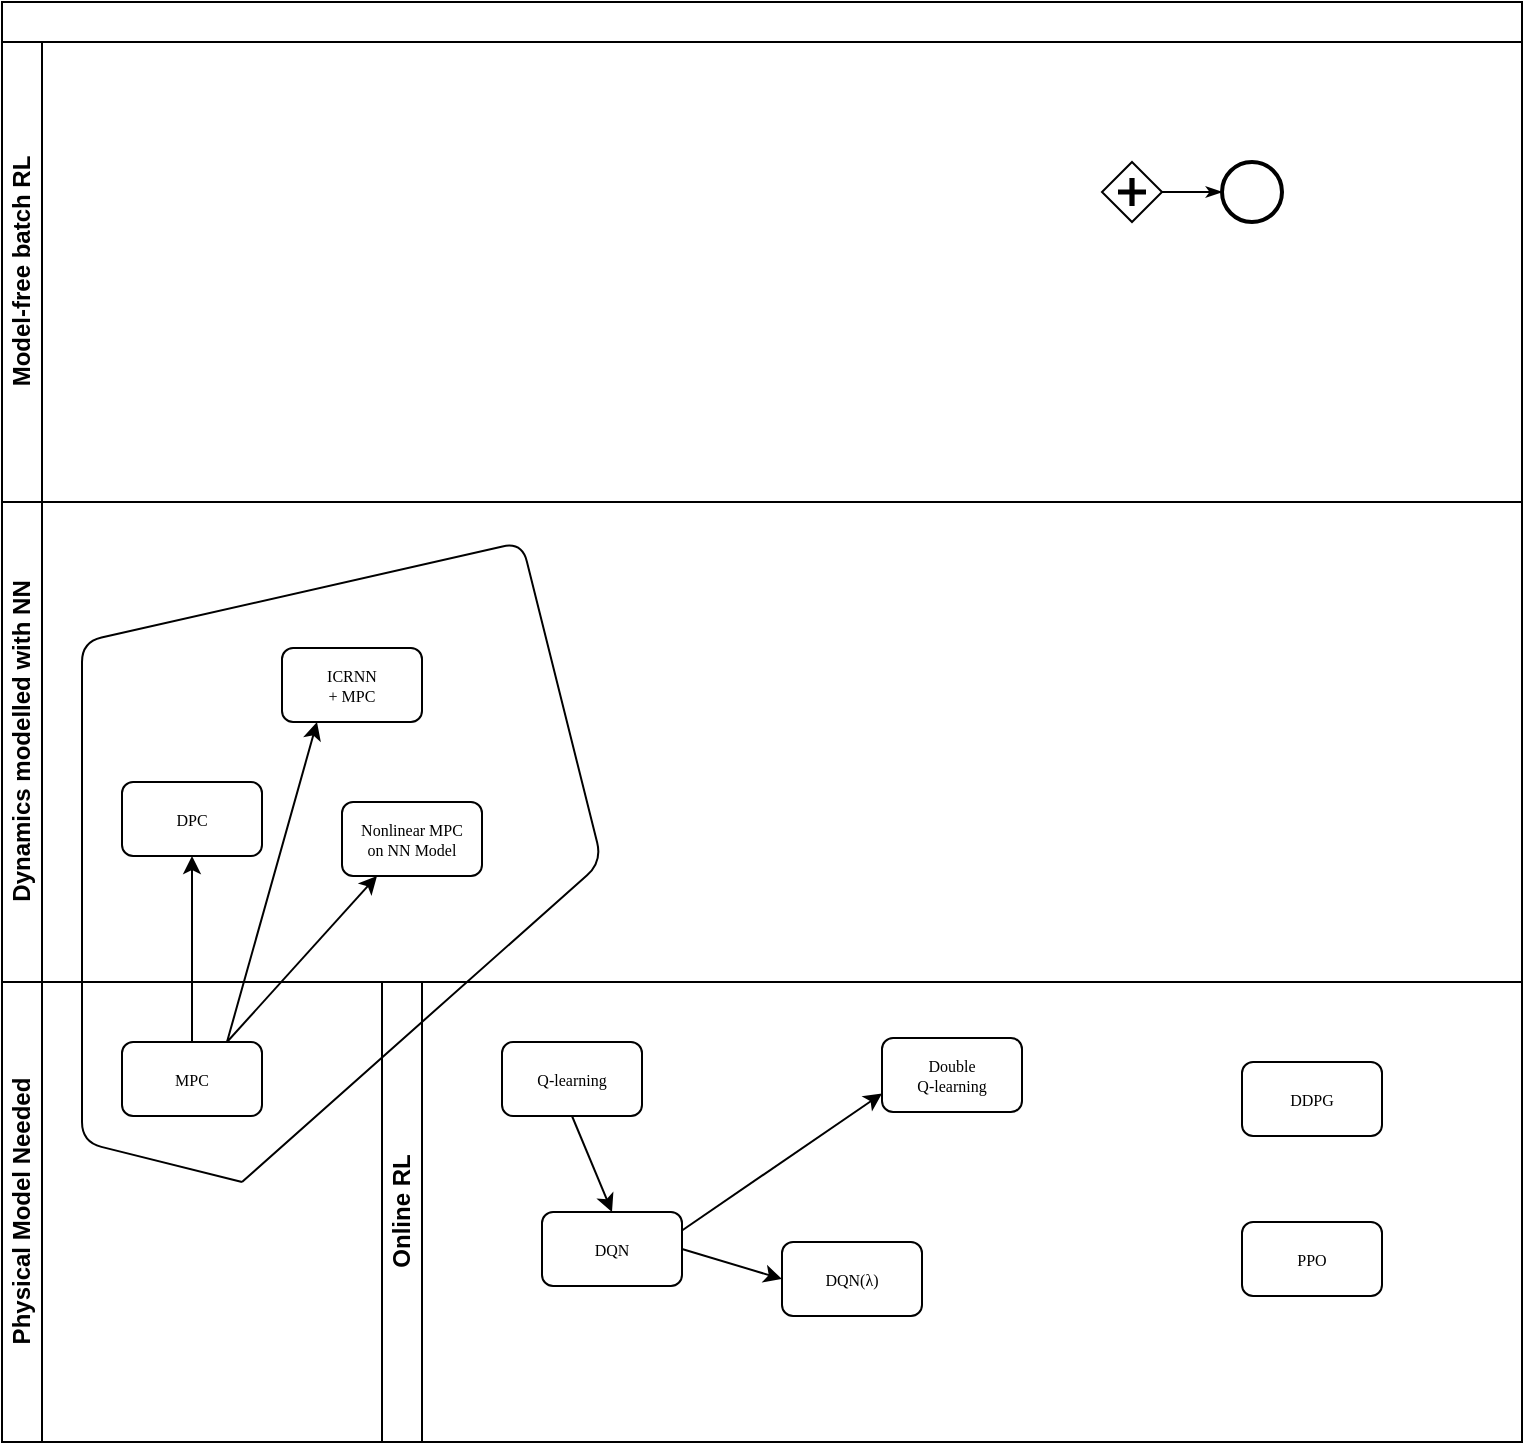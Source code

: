<mxfile version="11.1.5" type="device" pages="1"><diagram name="Page-1" id="c7488fd3-1785-93aa-aadb-54a6760d102a"><mxGraphModel dx="1422" dy="835" grid="1" gridSize="10" guides="1" tooltips="1" connect="1" arrows="1" fold="1" page="1" pageScale="1" pageWidth="1100" pageHeight="850" background="#ffffff" math="0" shadow="0"><root><mxCell id="0"/><mxCell id="1" parent="0"/><mxCell id="2b4e8129b02d487f-1" value="" style="swimlane;html=1;childLayout=stackLayout;horizontal=1;startSize=20;horizontalStack=0;rounded=0;shadow=0;labelBackgroundColor=none;strokeColor=#000000;strokeWidth=1;fillColor=#ffffff;fontFamily=Verdana;fontSize=8;fontColor=#000000;align=center;" parent="1" vertex="1"><mxGeometry x="100" y="70" width="760" height="720" as="geometry"/></mxCell><mxCell id="2b4e8129b02d487f-2" value="Model-free batch RL" style="swimlane;html=1;startSize=20;horizontal=0;" parent="2b4e8129b02d487f-1" vertex="1"><mxGeometry y="20" width="760" height="230" as="geometry"/></mxCell><mxCell id="2b4e8129b02d487f-23" style="edgeStyle=orthogonalEdgeStyle;rounded=0;html=1;labelBackgroundColor=none;startArrow=none;startFill=0;startSize=5;endArrow=classicThin;endFill=1;endSize=5;jettySize=auto;orthogonalLoop=1;strokeColor=#000000;strokeWidth=1;fontFamily=Verdana;fontSize=8;fontColor=#000000;" parent="2b4e8129b02d487f-2" source="2b4e8129b02d487f-10" target="2b4e8129b02d487f-11" edge="1"><mxGeometry relative="1" as="geometry"/></mxCell><mxCell id="2b4e8129b02d487f-10" value="" style="shape=mxgraph.bpmn.shape;html=1;verticalLabelPosition=bottom;labelBackgroundColor=#ffffff;verticalAlign=top;perimeter=rhombusPerimeter;background=gateway;outline=none;symbol=parallelGw;rounded=1;shadow=0;strokeColor=#000000;strokeWidth=1;fillColor=#ffffff;fontFamily=Verdana;fontSize=8;fontColor=#000000;align=center;" parent="2b4e8129b02d487f-2" vertex="1"><mxGeometry x="550" y="60" width="30" height="30" as="geometry"/></mxCell><mxCell id="2b4e8129b02d487f-11" value="" style="ellipse;whiteSpace=wrap;html=1;rounded=0;shadow=0;labelBackgroundColor=none;strokeColor=#000000;strokeWidth=2;fillColor=#ffffff;fontFamily=Verdana;fontSize=8;fontColor=#000000;align=center;" parent="2b4e8129b02d487f-2" vertex="1"><mxGeometry x="610" y="60" width="30" height="30" as="geometry"/></mxCell><mxCell id="2b4e8129b02d487f-3" value="Dynamics modelled with NN" style="swimlane;html=1;startSize=20;horizontal=0;" parent="2b4e8129b02d487f-1" vertex="1"><mxGeometry y="250" width="760" height="240" as="geometry"/></mxCell><mxCell id="2b4e8129b02d487f-26" style="edgeStyle=orthogonalEdgeStyle;rounded=0;html=1;labelBackgroundColor=none;startArrow=none;startFill=0;startSize=5;endArrow=classicThin;endFill=1;endSize=5;jettySize=auto;orthogonalLoop=1;strokeColor=#000000;strokeWidth=1;fontFamily=Verdana;fontSize=8;fontColor=#000000;" parent="2b4e8129b02d487f-3" target="2b4e8129b02d487f-13" edge="1"><mxGeometry relative="1" as="geometry"><mxPoint x="190" y="68.5" as="sourcePoint"/></mxGeometry></mxCell><mxCell id="augKoII_26qxcyHbp96z-2" value="DPC" style="rounded=1;whiteSpace=wrap;html=1;shadow=0;labelBackgroundColor=none;strokeColor=#000000;strokeWidth=1;fillColor=#ffffff;fontFamily=Verdana;fontSize=8;fontColor=#000000;align=center;" vertex="1" parent="2b4e8129b02d487f-3"><mxGeometry x="60" y="140.0" width="70" height="37" as="geometry"/></mxCell><mxCell id="2b4e8129b02d487f-14" value="Nonlinear MPC&lt;br&gt;on NN Model" style="rounded=1;whiteSpace=wrap;html=1;shadow=0;labelBackgroundColor=none;strokeColor=#000000;strokeWidth=1;fillColor=#ffffff;fontFamily=Verdana;fontSize=8;fontColor=#000000;align=center;" parent="2b4e8129b02d487f-3" vertex="1"><mxGeometry x="170" y="150.0" width="70" height="37" as="geometry"/></mxCell><mxCell id="augKoII_26qxcyHbp96z-15" value="ICRNN&lt;br&gt;+ MPC" style="rounded=1;whiteSpace=wrap;html=1;shadow=0;labelBackgroundColor=none;strokeColor=#000000;strokeWidth=1;fillColor=#ffffff;fontFamily=Verdana;fontSize=8;fontColor=#000000;align=center;" vertex="1" parent="2b4e8129b02d487f-3"><mxGeometry x="140" y="73.0" width="70" height="37" as="geometry"/></mxCell><mxCell id="2b4e8129b02d487f-4" value="Physical Model Needed" style="swimlane;html=1;startSize=20;horizontal=0;" parent="2b4e8129b02d487f-1" vertex="1"><mxGeometry y="490" width="760" height="230" as="geometry"/></mxCell><mxCell id="2b4e8129b02d487f-17" value="DQN" style="rounded=1;whiteSpace=wrap;html=1;shadow=0;labelBackgroundColor=none;strokeColor=#000000;strokeWidth=1;fillColor=#ffffff;fontFamily=Verdana;fontSize=8;fontColor=#000000;align=center;" parent="2b4e8129b02d487f-4" vertex="1"><mxGeometry x="270" y="115" width="70" height="37" as="geometry"/></mxCell><mxCell id="2b4e8129b02d487f-9" value="MPC" style="rounded=1;whiteSpace=wrap;html=1;shadow=0;labelBackgroundColor=none;strokeColor=#000000;strokeWidth=1;fillColor=#ffffff;fontFamily=Verdana;fontSize=8;fontColor=#000000;align=center;" parent="2b4e8129b02d487f-4" vertex="1"><mxGeometry x="60" y="30" width="70" height="37" as="geometry"/></mxCell><mxCell id="augKoII_26qxcyHbp96z-7" value="Q-learning" style="rounded=1;whiteSpace=wrap;html=1;shadow=0;labelBackgroundColor=none;strokeColor=#000000;strokeWidth=1;fillColor=#ffffff;fontFamily=Verdana;fontSize=8;fontColor=#000000;align=center;" vertex="1" parent="2b4e8129b02d487f-4"><mxGeometry x="250" y="30" width="70" height="37" as="geometry"/></mxCell><mxCell id="augKoII_26qxcyHbp96z-5" value="DQN(λ)" style="rounded=1;whiteSpace=wrap;html=1;shadow=0;labelBackgroundColor=none;strokeColor=#000000;strokeWidth=1;fillColor=#ffffff;fontFamily=Verdana;fontSize=8;fontColor=#000000;align=center;" vertex="1" parent="2b4e8129b02d487f-4"><mxGeometry x="390" y="130.0" width="70" height="37" as="geometry"/></mxCell><mxCell id="augKoII_26qxcyHbp96z-8" value="" style="endArrow=classic;html=1;exitX=0.5;exitY=1;exitDx=0;exitDy=0;entryX=0.5;entryY=0;entryDx=0;entryDy=0;" edge="1" parent="2b4e8129b02d487f-4" source="augKoII_26qxcyHbp96z-7" target="2b4e8129b02d487f-17"><mxGeometry width="50" height="50" relative="1" as="geometry"><mxPoint y="300" as="sourcePoint"/><mxPoint x="50" y="250" as="targetPoint"/></mxGeometry></mxCell><mxCell id="augKoII_26qxcyHbp96z-9" value="" style="endArrow=classic;html=1;exitX=1;exitY=0.5;exitDx=0;exitDy=0;entryX=0;entryY=0.5;entryDx=0;entryDy=0;" edge="1" parent="2b4e8129b02d487f-4" source="2b4e8129b02d487f-17" target="augKoII_26qxcyHbp96z-5"><mxGeometry width="50" height="50" relative="1" as="geometry"><mxPoint y="300" as="sourcePoint"/><mxPoint x="50" y="250" as="targetPoint"/></mxGeometry></mxCell><mxCell id="augKoII_26qxcyHbp96z-6" value="Double&lt;br&gt;Q-learning" style="rounded=1;whiteSpace=wrap;html=1;shadow=0;labelBackgroundColor=none;strokeColor=#000000;strokeWidth=1;fillColor=#ffffff;fontFamily=Verdana;fontSize=8;fontColor=#000000;align=center;" vertex="1" parent="2b4e8129b02d487f-4"><mxGeometry x="440" y="28" width="70" height="37" as="geometry"/></mxCell><mxCell id="augKoII_26qxcyHbp96z-11" value="" style="endArrow=classic;html=1;exitX=1;exitY=0.25;exitDx=0;exitDy=0;entryX=0;entryY=0.75;entryDx=0;entryDy=0;" edge="1" parent="2b4e8129b02d487f-4" source="2b4e8129b02d487f-17" target="augKoII_26qxcyHbp96z-6"><mxGeometry width="50" height="50" relative="1" as="geometry"><mxPoint y="300" as="sourcePoint"/><mxPoint x="50" y="250" as="targetPoint"/></mxGeometry></mxCell><mxCell id="augKoII_26qxcyHbp96z-12" value="DDPG" style="rounded=1;whiteSpace=wrap;html=1;shadow=0;labelBackgroundColor=none;strokeColor=#000000;strokeWidth=1;fillColor=#ffffff;fontFamily=Verdana;fontSize=8;fontColor=#000000;align=center;" vertex="1" parent="2b4e8129b02d487f-4"><mxGeometry x="620" y="40" width="70" height="37" as="geometry"/></mxCell><mxCell id="augKoII_26qxcyHbp96z-13" value="PPO" style="rounded=1;whiteSpace=wrap;html=1;shadow=0;labelBackgroundColor=none;strokeColor=#000000;strokeWidth=1;fillColor=#ffffff;fontFamily=Verdana;fontSize=8;fontColor=#000000;align=center;" vertex="1" parent="2b4e8129b02d487f-4"><mxGeometry x="620" y="120" width="70" height="37" as="geometry"/></mxCell><mxCell id="augKoII_26qxcyHbp96z-3" value="" style="endArrow=classic;html=1;exitX=0.5;exitY=0;exitDx=0;exitDy=0;entryX=0.5;entryY=1;entryDx=0;entryDy=0;" edge="1" parent="2b4e8129b02d487f-1" source="2b4e8129b02d487f-9" target="augKoII_26qxcyHbp96z-2"><mxGeometry width="50" height="50" relative="1" as="geometry"><mxPoint y="790" as="sourcePoint"/><mxPoint x="50" y="740" as="targetPoint"/></mxGeometry></mxCell><mxCell id="augKoII_26qxcyHbp96z-14" value="" style="endArrow=classic;html=1;exitX=0.75;exitY=0;exitDx=0;exitDy=0;entryX=0.25;entryY=1;entryDx=0;entryDy=0;" edge="1" parent="2b4e8129b02d487f-1" source="2b4e8129b02d487f-9" target="2b4e8129b02d487f-14"><mxGeometry width="50" height="50" relative="1" as="geometry"><mxPoint y="790" as="sourcePoint"/><mxPoint x="50" y="740" as="targetPoint"/></mxGeometry></mxCell><mxCell id="augKoII_26qxcyHbp96z-16" value="" style="endArrow=classic;html=1;exitX=0.75;exitY=0;exitDx=0;exitDy=0;entryX=0.25;entryY=1;entryDx=0;entryDy=0;" edge="1" parent="2b4e8129b02d487f-1" source="2b4e8129b02d487f-9" target="augKoII_26qxcyHbp96z-15"><mxGeometry width="50" height="50" relative="1" as="geometry"><mxPoint y="790" as="sourcePoint"/><mxPoint x="50" y="740" as="targetPoint"/></mxGeometry></mxCell><mxCell id="augKoII_26qxcyHbp96z-4" value="Online RL" style="swimlane;html=1;startSize=20;horizontal=0;" vertex="1" parent="1"><mxGeometry x="290" y="560" width="570" height="230" as="geometry"/></mxCell><mxCell id="augKoII_26qxcyHbp96z-18" value="" style="endArrow=none;html=1;" edge="1" parent="1"><mxGeometry width="50" height="50" relative="1" as="geometry"><mxPoint x="220" y="660" as="sourcePoint"/><mxPoint x="220" y="660" as="targetPoint"/><Array as="points"><mxPoint x="140" y="640"/><mxPoint x="140" y="390"/><mxPoint x="360" y="340"/><mxPoint x="400" y="500"/></Array></mxGeometry></mxCell></root></mxGraphModel></diagram></mxfile>